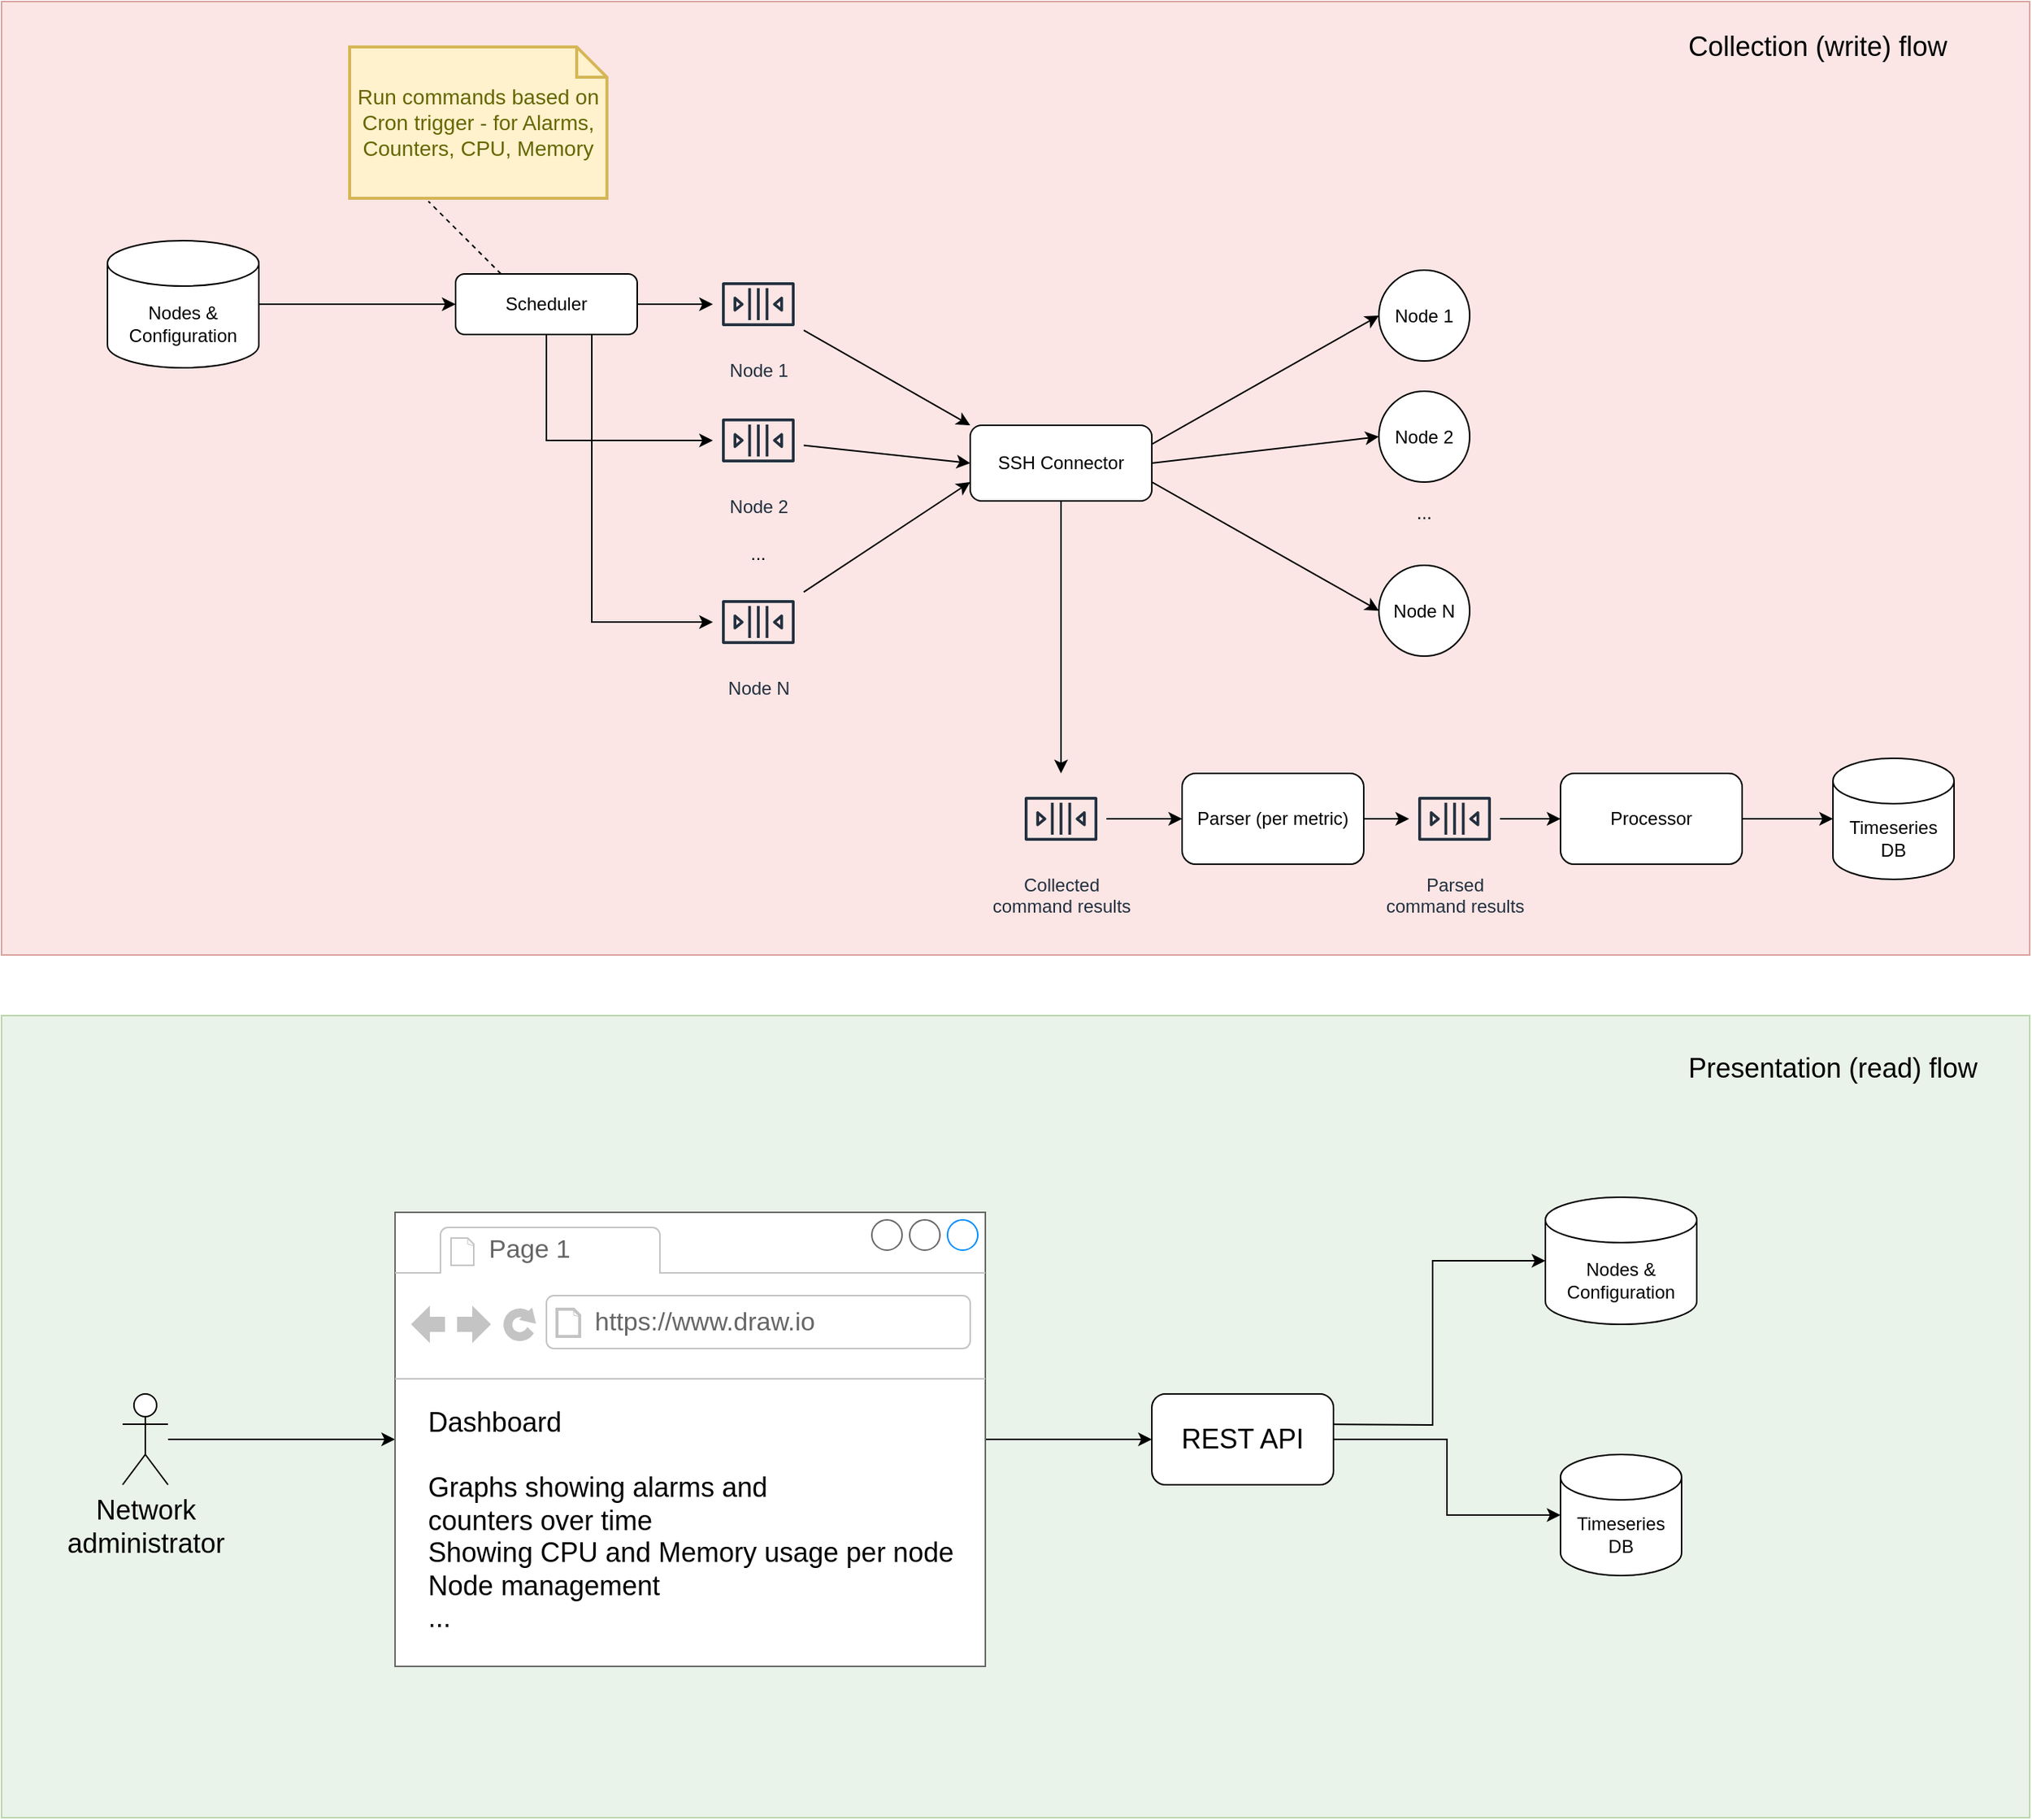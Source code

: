 <mxfile version="14.6.13" type="device"><diagram id="kYMCKBeQ6phGmZv6Lypl" name="Page-1"><mxGraphModel dx="2399" dy="2219" grid="1" gridSize="10" guides="1" tooltips="1" connect="1" arrows="1" fold="1" page="1" pageScale="1" pageWidth="827" pageHeight="1169" math="0" shadow="0"><root><mxCell id="0"/><mxCell id="1" parent="0"/><mxCell id="MWkfr-TvxAs5_1oON81D-45" value="" style="rounded=0;whiteSpace=wrap;html=1;fillColor=#f8cecc;strokeColor=#b85450;opacity=50;" vertex="1" parent="1"><mxGeometry x="-450" y="-130" width="1340" height="630" as="geometry"/></mxCell><mxCell id="MWkfr-TvxAs5_1oON81D-28" style="edgeStyle=orthogonalEdgeStyle;rounded=0;orthogonalLoop=1;jettySize=auto;html=1;exitX=0.5;exitY=1;exitDx=0;exitDy=0;startArrow=none;startFill=0;endArrow=classic;endFill=1;strokeColor=#000000;" edge="1" parent="1" source="MWkfr-TvxAs5_1oON81D-1" target="MWkfr-TvxAs5_1oON81D-27"><mxGeometry relative="1" as="geometry"/></mxCell><mxCell id="MWkfr-TvxAs5_1oON81D-1" value="SSH Connector" style="rounded=1;whiteSpace=wrap;html=1;" vertex="1" parent="1"><mxGeometry x="190" y="150" width="120" height="50" as="geometry"/></mxCell><mxCell id="MWkfr-TvxAs5_1oON81D-2" value="Node 1" style="ellipse;whiteSpace=wrap;html=1;aspect=fixed;" vertex="1" parent="1"><mxGeometry x="460" y="47.5" width="60" height="60" as="geometry"/></mxCell><mxCell id="MWkfr-TvxAs5_1oON81D-3" value="Node 2" style="ellipse;whiteSpace=wrap;html=1;aspect=fixed;" vertex="1" parent="1"><mxGeometry x="460" y="127.5" width="60" height="60" as="geometry"/></mxCell><mxCell id="MWkfr-TvxAs5_1oON81D-4" value="Node N" style="ellipse;whiteSpace=wrap;html=1;aspect=fixed;" vertex="1" parent="1"><mxGeometry x="460" y="242.5" width="60" height="60" as="geometry"/></mxCell><mxCell id="MWkfr-TvxAs5_1oON81D-5" value="..." style="text;html=1;strokeColor=none;fillColor=none;align=center;verticalAlign=middle;whiteSpace=wrap;rounded=0;" vertex="1" parent="1"><mxGeometry x="470" y="197.5" width="40" height="20" as="geometry"/></mxCell><mxCell id="MWkfr-TvxAs5_1oON81D-15" style="edgeStyle=orthogonalEdgeStyle;rounded=0;orthogonalLoop=1;jettySize=auto;html=1;exitX=1;exitY=0.5;exitDx=0;exitDy=0;startArrow=none;startFill=0;strokeColor=#000000;" edge="1" parent="1" source="MWkfr-TvxAs5_1oON81D-10" target="MWkfr-TvxAs5_1oON81D-11"><mxGeometry relative="1" as="geometry"><mxPoint x="-180" y="90" as="targetPoint"/></mxGeometry></mxCell><mxCell id="MWkfr-TvxAs5_1oON81D-17" style="edgeStyle=orthogonalEdgeStyle;rounded=0;orthogonalLoop=1;jettySize=auto;html=1;exitX=0.5;exitY=1;exitDx=0;exitDy=0;startArrow=none;startFill=0;strokeColor=#000000;" edge="1" parent="1" source="MWkfr-TvxAs5_1oON81D-10" target="MWkfr-TvxAs5_1oON81D-12"><mxGeometry relative="1" as="geometry"><mxPoint x="-240" y="170" as="targetPoint"/><Array as="points"><mxPoint x="-90" y="160"/></Array></mxGeometry></mxCell><mxCell id="MWkfr-TvxAs5_1oON81D-18" style="edgeStyle=orthogonalEdgeStyle;rounded=0;orthogonalLoop=1;jettySize=auto;html=1;exitX=0.75;exitY=1;exitDx=0;exitDy=0;startArrow=none;startFill=0;strokeColor=#000000;" edge="1" parent="1" source="MWkfr-TvxAs5_1oON81D-10" target="MWkfr-TvxAs5_1oON81D-13"><mxGeometry relative="1" as="geometry"><mxPoint x="-240" y="280" as="targetPoint"/><Array as="points"><mxPoint x="-60" y="280"/></Array></mxGeometry></mxCell><mxCell id="MWkfr-TvxAs5_1oON81D-10" value="Scheduler" style="rounded=1;whiteSpace=wrap;html=1;" vertex="1" parent="1"><mxGeometry x="-150" y="50" width="120" height="40" as="geometry"/></mxCell><mxCell id="MWkfr-TvxAs5_1oON81D-11" value="Node 1" style="outlineConnect=0;fontColor=#232F3E;gradientColor=none;strokeColor=#232F3E;dashed=0;verticalLabelPosition=bottom;verticalAlign=top;align=center;html=1;fontSize=12;fontStyle=0;aspect=fixed;shape=mxgraph.aws4.resourceIcon;resIcon=mxgraph.aws4.queue;fillColor=none;" vertex="1" parent="1"><mxGeometry x="20" y="40" width="60" height="60" as="geometry"/></mxCell><mxCell id="MWkfr-TvxAs5_1oON81D-12" value="Node 2" style="outlineConnect=0;fontColor=#232F3E;gradientColor=none;strokeColor=#232F3E;dashed=0;verticalLabelPosition=bottom;verticalAlign=top;align=center;html=1;fontSize=12;fontStyle=0;aspect=fixed;shape=mxgraph.aws4.resourceIcon;resIcon=mxgraph.aws4.queue;direction=west;fillColor=none;" vertex="1" parent="1"><mxGeometry x="20" y="130" width="60" height="60" as="geometry"/></mxCell><mxCell id="MWkfr-TvxAs5_1oON81D-13" value="Node N" style="outlineConnect=0;fontColor=#232F3E;gradientColor=none;strokeColor=#232F3E;dashed=0;verticalLabelPosition=bottom;verticalAlign=top;align=center;html=1;fontSize=12;fontStyle=0;aspect=fixed;shape=mxgraph.aws4.resourceIcon;resIcon=mxgraph.aws4.queue;fillColor=none;" vertex="1" parent="1"><mxGeometry x="20" y="250" width="60" height="60" as="geometry"/></mxCell><mxCell id="MWkfr-TvxAs5_1oON81D-14" value="..." style="text;html=1;strokeColor=none;fillColor=none;align=center;verticalAlign=middle;whiteSpace=wrap;rounded=0;" vertex="1" parent="1"><mxGeometry x="30" y="225" width="40" height="20" as="geometry"/></mxCell><mxCell id="MWkfr-TvxAs5_1oON81D-21" value="" style="endArrow=classic;html=1;strokeColor=#000000;entryX=0;entryY=0;entryDx=0;entryDy=0;" edge="1" parent="1" source="MWkfr-TvxAs5_1oON81D-11" target="MWkfr-TvxAs5_1oON81D-1"><mxGeometry width="50" height="50" relative="1" as="geometry"><mxPoint x="426" y="80" as="sourcePoint"/><mxPoint x="430" y="160" as="targetPoint"/></mxGeometry></mxCell><mxCell id="MWkfr-TvxAs5_1oON81D-22" value="" style="endArrow=classic;html=1;strokeColor=#000000;entryX=0;entryY=0.5;entryDx=0;entryDy=0;" edge="1" parent="1" source="MWkfr-TvxAs5_1oON81D-12" target="MWkfr-TvxAs5_1oON81D-1"><mxGeometry width="50" height="50" relative="1" as="geometry"><mxPoint x="380" y="210" as="sourcePoint"/><mxPoint x="190" y="180" as="targetPoint"/></mxGeometry></mxCell><mxCell id="MWkfr-TvxAs5_1oON81D-23" value="" style="endArrow=classic;html=1;strokeColor=#000000;entryX=0;entryY=0.75;entryDx=0;entryDy=0;" edge="1" parent="1" source="MWkfr-TvxAs5_1oON81D-13" target="MWkfr-TvxAs5_1oON81D-1"><mxGeometry width="50" height="50" relative="1" as="geometry"><mxPoint x="420" y="300" as="sourcePoint"/><mxPoint x="390" y="170" as="targetPoint"/></mxGeometry></mxCell><mxCell id="MWkfr-TvxAs5_1oON81D-24" value="Run commands based on Cron trigger - for Alarms, Counters, CPU, Memory" style="shape=note;strokeWidth=2;fontSize=14;size=20;whiteSpace=wrap;html=1;fillColor=#fff2cc;strokeColor=#d6b656;fontColor=#666600;" vertex="1" parent="1"><mxGeometry x="-220" y="-100" width="170" height="100" as="geometry"/></mxCell><mxCell id="MWkfr-TvxAs5_1oON81D-25" value="" style="endArrow=none;dashed=1;html=1;strokeColor=#000000;entryX=0.306;entryY=1.02;entryDx=0;entryDy=0;entryPerimeter=0;exitX=0.25;exitY=0;exitDx=0;exitDy=0;" edge="1" parent="1" source="MWkfr-TvxAs5_1oON81D-10" target="MWkfr-TvxAs5_1oON81D-24"><mxGeometry width="50" height="50" relative="1" as="geometry"><mxPoint x="-260" y="190" as="sourcePoint"/><mxPoint x="-210" y="140" as="targetPoint"/></mxGeometry></mxCell><mxCell id="MWkfr-TvxAs5_1oON81D-32" value="" style="edgeStyle=orthogonalEdgeStyle;rounded=0;orthogonalLoop=1;jettySize=auto;html=1;startArrow=none;startFill=0;endArrow=classic;endFill=1;strokeColor=#000000;" edge="1" parent="1" source="MWkfr-TvxAs5_1oON81D-27" target="MWkfr-TvxAs5_1oON81D-29"><mxGeometry relative="1" as="geometry"/></mxCell><mxCell id="MWkfr-TvxAs5_1oON81D-27" value="Collected &lt;br&gt;command results" style="outlineConnect=0;fontColor=#232F3E;gradientColor=none;strokeColor=#232F3E;dashed=0;verticalLabelPosition=bottom;verticalAlign=top;align=center;html=1;fontSize=12;fontStyle=0;aspect=fixed;shape=mxgraph.aws4.resourceIcon;resIcon=mxgraph.aws4.queue;fillColor=none;" vertex="1" parent="1"><mxGeometry x="220" y="380" width="60" height="60" as="geometry"/></mxCell><mxCell id="MWkfr-TvxAs5_1oON81D-36" value="" style="edgeStyle=orthogonalEdgeStyle;rounded=0;orthogonalLoop=1;jettySize=auto;html=1;startArrow=none;startFill=0;endArrow=classic;endFill=1;strokeColor=#000000;" edge="1" parent="1" source="MWkfr-TvxAs5_1oON81D-29" target="MWkfr-TvxAs5_1oON81D-33"><mxGeometry relative="1" as="geometry"/></mxCell><mxCell id="MWkfr-TvxAs5_1oON81D-29" value="Parser (per metric)" style="rounded=1;whiteSpace=wrap;html=1;" vertex="1" parent="1"><mxGeometry x="330" y="380" width="120" height="60" as="geometry"/></mxCell><mxCell id="MWkfr-TvxAs5_1oON81D-31" value="" style="edgeStyle=orthogonalEdgeStyle;rounded=0;orthogonalLoop=1;jettySize=auto;html=1;startArrow=none;startFill=0;endArrow=classic;endFill=1;strokeColor=#000000;" edge="1" parent="1" source="MWkfr-TvxAs5_1oON81D-30" target="MWkfr-TvxAs5_1oON81D-10"><mxGeometry relative="1" as="geometry"/></mxCell><mxCell id="MWkfr-TvxAs5_1oON81D-30" value="Nodes &amp;amp; Configuration" style="shape=cylinder3;whiteSpace=wrap;html=1;boundedLbl=1;backgroundOutline=1;size=15;" vertex="1" parent="1"><mxGeometry x="-380" y="28" width="100" height="84" as="geometry"/></mxCell><mxCell id="MWkfr-TvxAs5_1oON81D-38" value="" style="edgeStyle=orthogonalEdgeStyle;rounded=0;orthogonalLoop=1;jettySize=auto;html=1;startArrow=none;startFill=0;endArrow=classic;endFill=1;strokeColor=#000000;" edge="1" parent="1" source="MWkfr-TvxAs5_1oON81D-33" target="MWkfr-TvxAs5_1oON81D-37"><mxGeometry relative="1" as="geometry"/></mxCell><mxCell id="MWkfr-TvxAs5_1oON81D-33" value="Parsed &lt;br&gt;command results" style="outlineConnect=0;fontColor=#232F3E;gradientColor=none;strokeColor=#232F3E;dashed=0;verticalLabelPosition=bottom;verticalAlign=top;align=center;html=1;fontSize=12;fontStyle=0;aspect=fixed;shape=mxgraph.aws4.resourceIcon;resIcon=mxgraph.aws4.queue;fillColor=none;" vertex="1" parent="1"><mxGeometry x="480" y="380" width="60" height="60" as="geometry"/></mxCell><mxCell id="MWkfr-TvxAs5_1oON81D-40" value="" style="edgeStyle=orthogonalEdgeStyle;rounded=0;orthogonalLoop=1;jettySize=auto;html=1;startArrow=none;startFill=0;endArrow=classic;endFill=1;strokeColor=#000000;" edge="1" parent="1" source="MWkfr-TvxAs5_1oON81D-37" target="MWkfr-TvxAs5_1oON81D-39"><mxGeometry relative="1" as="geometry"/></mxCell><mxCell id="MWkfr-TvxAs5_1oON81D-37" value="Processor" style="rounded=1;whiteSpace=wrap;html=1;" vertex="1" parent="1"><mxGeometry x="580" y="380" width="120" height="60" as="geometry"/></mxCell><mxCell id="MWkfr-TvxAs5_1oON81D-39" value="Timeseries DB" style="shape=cylinder3;whiteSpace=wrap;html=1;boundedLbl=1;backgroundOutline=1;size=15;" vertex="1" parent="1"><mxGeometry x="760" y="370" width="80" height="80" as="geometry"/></mxCell><mxCell id="MWkfr-TvxAs5_1oON81D-41" value="" style="endArrow=classic;html=1;strokeColor=#000000;exitX=1;exitY=0.25;exitDx=0;exitDy=0;entryX=0;entryY=0.5;entryDx=0;entryDy=0;" edge="1" parent="1" source="MWkfr-TvxAs5_1oON81D-1" target="MWkfr-TvxAs5_1oON81D-2"><mxGeometry width="50" height="50" relative="1" as="geometry"><mxPoint x="100" y="260" as="sourcePoint"/><mxPoint x="150" y="210" as="targetPoint"/></mxGeometry></mxCell><mxCell id="MWkfr-TvxAs5_1oON81D-42" value="" style="endArrow=classic;html=1;strokeColor=#000000;entryX=0;entryY=0.5;entryDx=0;entryDy=0;exitX=1;exitY=0.5;exitDx=0;exitDy=0;" edge="1" parent="1" source="MWkfr-TvxAs5_1oON81D-1" target="MWkfr-TvxAs5_1oON81D-3"><mxGeometry width="50" height="50" relative="1" as="geometry"><mxPoint x="100" y="260" as="sourcePoint"/><mxPoint x="150" y="210" as="targetPoint"/></mxGeometry></mxCell><mxCell id="MWkfr-TvxAs5_1oON81D-43" value="" style="endArrow=classic;html=1;strokeColor=#000000;entryX=0;entryY=0.5;entryDx=0;entryDy=0;exitX=1;exitY=0.75;exitDx=0;exitDy=0;" edge="1" parent="1" source="MWkfr-TvxAs5_1oON81D-1" target="MWkfr-TvxAs5_1oON81D-4"><mxGeometry width="50" height="50" relative="1" as="geometry"><mxPoint x="100" y="260" as="sourcePoint"/><mxPoint x="150" y="210" as="targetPoint"/></mxGeometry></mxCell><mxCell id="MWkfr-TvxAs5_1oON81D-46" value="Collection (write) flow" style="text;html=1;strokeColor=none;fillColor=none;align=center;verticalAlign=middle;whiteSpace=wrap;rounded=0;opacity=50;fontSize=18;" vertex="1" parent="1"><mxGeometry x="650" y="-110" width="200" height="20" as="geometry"/></mxCell><mxCell id="MWkfr-TvxAs5_1oON81D-48" value="" style="rounded=0;whiteSpace=wrap;html=1;fontSize=18;fillColor=#d5e8d4;opacity=50;strokeColor=#82b366;" vertex="1" parent="1"><mxGeometry x="-450" y="540" width="1340" height="530" as="geometry"/></mxCell><mxCell id="MWkfr-TvxAs5_1oON81D-49" value="Presentation (read) flow" style="text;html=1;strokeColor=none;fillColor=none;align=center;verticalAlign=middle;whiteSpace=wrap;rounded=0;opacity=50;fontSize=18;" vertex="1" parent="1"><mxGeometry x="660" y="565" width="200" height="20" as="geometry"/></mxCell><mxCell id="MWkfr-TvxAs5_1oON81D-60" style="edgeStyle=orthogonalEdgeStyle;rounded=0;orthogonalLoop=1;jettySize=auto;html=1;entryX=0;entryY=0.5;entryDx=0;entryDy=0;entryPerimeter=0;fontSize=18;startArrow=none;startFill=0;endArrow=classic;endFill=1;strokeColor=#000000;" edge="1" parent="1" target="MWkfr-TvxAs5_1oON81D-57"><mxGeometry relative="1" as="geometry"><mxPoint x="420" y="810" as="sourcePoint"/></mxGeometry></mxCell><mxCell id="MWkfr-TvxAs5_1oON81D-61" style="edgeStyle=orthogonalEdgeStyle;rounded=0;orthogonalLoop=1;jettySize=auto;html=1;exitX=1;exitY=0.5;exitDx=0;exitDy=0;fontSize=18;startArrow=none;startFill=0;endArrow=classic;endFill=1;strokeColor=#000000;" edge="1" parent="1" source="MWkfr-TvxAs5_1oON81D-50" target="MWkfr-TvxAs5_1oON81D-58"><mxGeometry relative="1" as="geometry"/></mxCell><mxCell id="MWkfr-TvxAs5_1oON81D-50" value="REST API" style="rounded=1;whiteSpace=wrap;html=1;fontSize=18;" vertex="1" parent="1"><mxGeometry x="310" y="790" width="120" height="60" as="geometry"/></mxCell><mxCell id="MWkfr-TvxAs5_1oON81D-62" value="" style="edgeStyle=orthogonalEdgeStyle;rounded=0;orthogonalLoop=1;jettySize=auto;html=1;fontSize=18;startArrow=none;startFill=0;endArrow=classic;endFill=1;strokeColor=#000000;" edge="1" parent="1" source="MWkfr-TvxAs5_1oON81D-51" target="MWkfr-TvxAs5_1oON81D-52"><mxGeometry relative="1" as="geometry"/></mxCell><mxCell id="MWkfr-TvxAs5_1oON81D-51" value="Network &lt;br&gt;administrator" style="shape=umlActor;verticalLabelPosition=bottom;verticalAlign=top;html=1;outlineConnect=0;fontSize=18;fillColor=#ffffff;" vertex="1" parent="1"><mxGeometry x="-370" y="790" width="30" height="60" as="geometry"/></mxCell><mxCell id="MWkfr-TvxAs5_1oON81D-56" value="" style="edgeStyle=orthogonalEdgeStyle;rounded=0;orthogonalLoop=1;jettySize=auto;html=1;fontSize=18;startArrow=none;startFill=0;endArrow=classic;endFill=1;strokeColor=#000000;" edge="1" parent="1" source="MWkfr-TvxAs5_1oON81D-52" target="MWkfr-TvxAs5_1oON81D-50"><mxGeometry relative="1" as="geometry"/></mxCell><mxCell id="MWkfr-TvxAs5_1oON81D-52" value="&lt;div style=&quot;text-align: left&quot;&gt;&lt;span&gt;&lt;br&gt;&lt;/span&gt;&lt;/div&gt;&lt;div style=&quot;text-align: left&quot;&gt;&lt;span&gt;&lt;br&gt;&lt;/span&gt;&lt;/div&gt;&lt;div style=&quot;text-align: left&quot;&gt;&lt;span&gt;&lt;br&gt;&lt;/span&gt;&lt;/div&gt;&lt;div style=&quot;text-align: left&quot;&gt;&lt;span&gt;&lt;br&gt;&lt;/span&gt;&lt;/div&gt;&lt;div style=&quot;text-align: left&quot;&gt;&lt;span&gt;&lt;br&gt;&lt;/span&gt;&lt;/div&gt;&lt;div style=&quot;text-align: left&quot;&gt;&lt;span&gt;Dashboard&lt;/span&gt;&lt;/div&gt;&lt;div style=&quot;text-align: left&quot;&gt;&lt;br&gt;&lt;/div&gt;&lt;div style=&quot;text-align: left&quot;&gt;&lt;span&gt;Graphs showing alarms and&amp;nbsp;&lt;/span&gt;&lt;/div&gt;&lt;div style=&quot;text-align: left&quot;&gt;&lt;span&gt;counters over time&lt;/span&gt;&lt;/div&gt;&lt;div style=&quot;text-align: left&quot;&gt;&lt;span&gt;Showing CPU and Memory usage per node&lt;/span&gt;&lt;/div&gt;&lt;div style=&quot;text-align: left&quot;&gt;&lt;span&gt;Node management&lt;/span&gt;&lt;/div&gt;&lt;div style=&quot;text-align: left&quot;&gt;&lt;span&gt;...&lt;/span&gt;&lt;/div&gt;" style="strokeWidth=1;shadow=0;dashed=0;align=center;html=1;shape=mxgraph.mockup.containers.browserWindow;rSize=0;strokeColor=#666666;strokeColor2=#008cff;strokeColor3=#c4c4c4;mainText=,;recursiveResize=0;fontSize=18;fillColor=#ffffff;" vertex="1" parent="1"><mxGeometry x="-190" y="670" width="390" height="300" as="geometry"/></mxCell><mxCell id="MWkfr-TvxAs5_1oON81D-53" value="Page 1" style="strokeWidth=1;shadow=0;dashed=0;align=center;html=1;shape=mxgraph.mockup.containers.anchor;fontSize=17;fontColor=#666666;align=left;" vertex="1" parent="MWkfr-TvxAs5_1oON81D-52"><mxGeometry x="60" y="12" width="110" height="26" as="geometry"/></mxCell><mxCell id="MWkfr-TvxAs5_1oON81D-54" value="https://www.draw.io" style="strokeWidth=1;shadow=0;dashed=0;align=center;html=1;shape=mxgraph.mockup.containers.anchor;rSize=0;fontSize=17;fontColor=#666666;align=left;" vertex="1" parent="MWkfr-TvxAs5_1oON81D-52"><mxGeometry x="130" y="60" width="250" height="26" as="geometry"/></mxCell><mxCell id="MWkfr-TvxAs5_1oON81D-57" value="Nodes &amp;amp; Configuration" style="shape=cylinder3;whiteSpace=wrap;html=1;boundedLbl=1;backgroundOutline=1;size=15;" vertex="1" parent="1"><mxGeometry x="570" y="660" width="100" height="84" as="geometry"/></mxCell><mxCell id="MWkfr-TvxAs5_1oON81D-58" value="Timeseries DB" style="shape=cylinder3;whiteSpace=wrap;html=1;boundedLbl=1;backgroundOutline=1;size=15;" vertex="1" parent="1"><mxGeometry x="580" y="830" width="80" height="80" as="geometry"/></mxCell></root></mxGraphModel></diagram></mxfile>